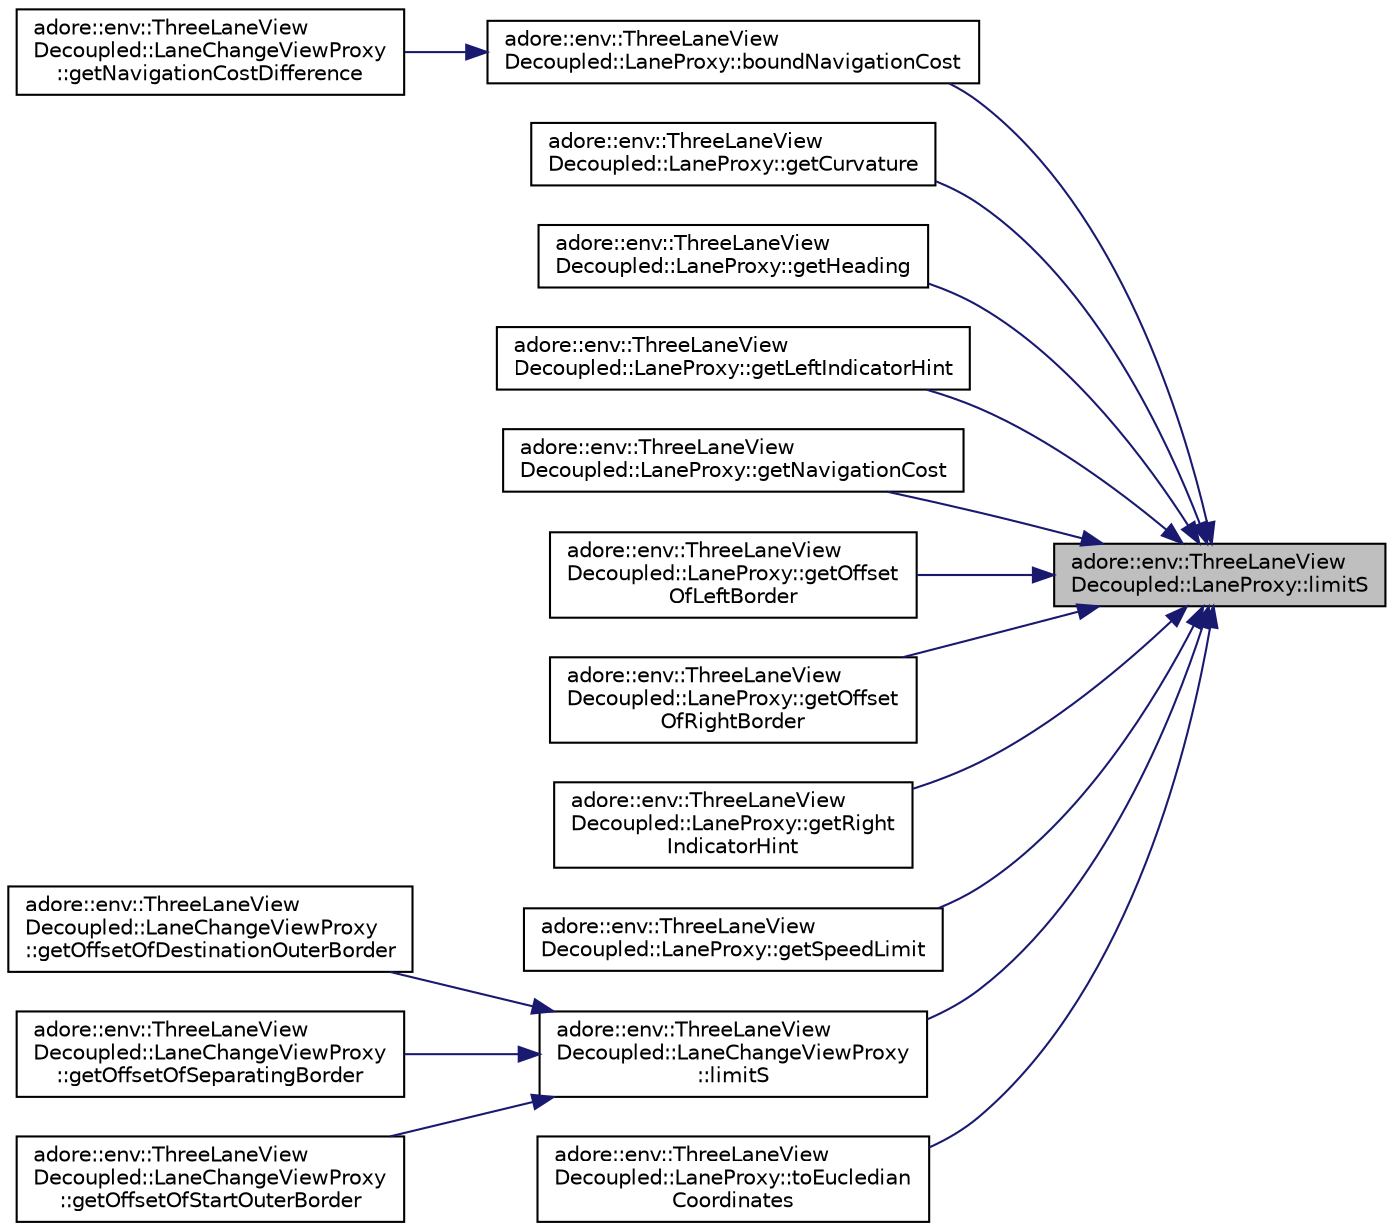 digraph "adore::env::ThreeLaneViewDecoupled::LaneProxy::limitS"
{
 // LATEX_PDF_SIZE
  edge [fontname="Helvetica",fontsize="10",labelfontname="Helvetica",labelfontsize="10"];
  node [fontname="Helvetica",fontsize="10",shape=record];
  rankdir="RL";
  Node1 [label="adore::env::ThreeLaneView\lDecoupled::LaneProxy::limitS",height=0.2,width=0.4,color="black", fillcolor="grey75", style="filled", fontcolor="black",tooltip=" "];
  Node1 -> Node2 [dir="back",color="midnightblue",fontsize="10",style="solid",fontname="Helvetica"];
  Node2 [label="adore::env::ThreeLaneView\lDecoupled::LaneProxy::boundNavigationCost",height=0.2,width=0.4,color="black", fillcolor="white", style="filled",URL="$classadore_1_1env_1_1ThreeLaneViewDecoupled_1_1LaneProxy.html#a900a5c5ef8b73e148b2f55933fbd2b07",tooltip=" "];
  Node2 -> Node3 [dir="back",color="midnightblue",fontsize="10",style="solid",fontname="Helvetica"];
  Node3 [label="adore::env::ThreeLaneView\lDecoupled::LaneChangeViewProxy\l::getNavigationCostDifference",height=0.2,width=0.4,color="black", fillcolor="white", style="filled",URL="$classadore_1_1env_1_1ThreeLaneViewDecoupled_1_1LaneChangeViewProxy.html#a3298c6260e7ffacf90723fa6175eb358",tooltip=" "];
  Node1 -> Node4 [dir="back",color="midnightblue",fontsize="10",style="solid",fontname="Helvetica"];
  Node4 [label="adore::env::ThreeLaneView\lDecoupled::LaneProxy::getCurvature",height=0.2,width=0.4,color="black", fillcolor="white", style="filled",URL="$classadore_1_1env_1_1ThreeLaneViewDecoupled_1_1LaneProxy.html#ac846e69900e67840917c12d5a376df69",tooltip=" "];
  Node1 -> Node5 [dir="back",color="midnightblue",fontsize="10",style="solid",fontname="Helvetica"];
  Node5 [label="adore::env::ThreeLaneView\lDecoupled::LaneProxy::getHeading",height=0.2,width=0.4,color="black", fillcolor="white", style="filled",URL="$classadore_1_1env_1_1ThreeLaneViewDecoupled_1_1LaneProxy.html#a320660c77a55239f27b60c6dbd82ebd4",tooltip=" "];
  Node1 -> Node6 [dir="back",color="midnightblue",fontsize="10",style="solid",fontname="Helvetica"];
  Node6 [label="adore::env::ThreeLaneView\lDecoupled::LaneProxy::getLeftIndicatorHint",height=0.2,width=0.4,color="black", fillcolor="white", style="filled",URL="$classadore_1_1env_1_1ThreeLaneViewDecoupled_1_1LaneProxy.html#af6244e8bf36d2e806012e535c8ebc953",tooltip=" "];
  Node1 -> Node7 [dir="back",color="midnightblue",fontsize="10",style="solid",fontname="Helvetica"];
  Node7 [label="adore::env::ThreeLaneView\lDecoupled::LaneProxy::getNavigationCost",height=0.2,width=0.4,color="black", fillcolor="white", style="filled",URL="$classadore_1_1env_1_1ThreeLaneViewDecoupled_1_1LaneProxy.html#abc838adc0d6dde210c3db0492942b070",tooltip=" "];
  Node1 -> Node8 [dir="back",color="midnightblue",fontsize="10",style="solid",fontname="Helvetica"];
  Node8 [label="adore::env::ThreeLaneView\lDecoupled::LaneProxy::getOffset\lOfLeftBorder",height=0.2,width=0.4,color="black", fillcolor="white", style="filled",URL="$classadore_1_1env_1_1ThreeLaneViewDecoupled_1_1LaneProxy.html#a14885cd728345ad11c91a64f619a11d3",tooltip=" "];
  Node1 -> Node9 [dir="back",color="midnightblue",fontsize="10",style="solid",fontname="Helvetica"];
  Node9 [label="adore::env::ThreeLaneView\lDecoupled::LaneProxy::getOffset\lOfRightBorder",height=0.2,width=0.4,color="black", fillcolor="white", style="filled",URL="$classadore_1_1env_1_1ThreeLaneViewDecoupled_1_1LaneProxy.html#a796f90d5593bbfdc762253e2c4bec22f",tooltip=" "];
  Node1 -> Node10 [dir="back",color="midnightblue",fontsize="10",style="solid",fontname="Helvetica"];
  Node10 [label="adore::env::ThreeLaneView\lDecoupled::LaneProxy::getRight\lIndicatorHint",height=0.2,width=0.4,color="black", fillcolor="white", style="filled",URL="$classadore_1_1env_1_1ThreeLaneViewDecoupled_1_1LaneProxy.html#a9463d15becfc71dad565ba698ad57388",tooltip=" "];
  Node1 -> Node11 [dir="back",color="midnightblue",fontsize="10",style="solid",fontname="Helvetica"];
  Node11 [label="adore::env::ThreeLaneView\lDecoupled::LaneProxy::getSpeedLimit",height=0.2,width=0.4,color="black", fillcolor="white", style="filled",URL="$classadore_1_1env_1_1ThreeLaneViewDecoupled_1_1LaneProxy.html#a900c2af97658fe0c2ec5b286c61d2cc5",tooltip=" "];
  Node1 -> Node12 [dir="back",color="midnightblue",fontsize="10",style="solid",fontname="Helvetica"];
  Node12 [label="adore::env::ThreeLaneView\lDecoupled::LaneChangeViewProxy\l::limitS",height=0.2,width=0.4,color="black", fillcolor="white", style="filled",URL="$classadore_1_1env_1_1ThreeLaneViewDecoupled_1_1LaneChangeViewProxy.html#aa3e6e665cd423e60f5bd44d7ae7278a4",tooltip=" "];
  Node12 -> Node13 [dir="back",color="midnightblue",fontsize="10",style="solid",fontname="Helvetica"];
  Node13 [label="adore::env::ThreeLaneView\lDecoupled::LaneChangeViewProxy\l::getOffsetOfDestinationOuterBorder",height=0.2,width=0.4,color="black", fillcolor="white", style="filled",URL="$classadore_1_1env_1_1ThreeLaneViewDecoupled_1_1LaneChangeViewProxy.html#ac1db212e73d889fcdce37f234fcb7729",tooltip=" "];
  Node12 -> Node14 [dir="back",color="midnightblue",fontsize="10",style="solid",fontname="Helvetica"];
  Node14 [label="adore::env::ThreeLaneView\lDecoupled::LaneChangeViewProxy\l::getOffsetOfSeparatingBorder",height=0.2,width=0.4,color="black", fillcolor="white", style="filled",URL="$classadore_1_1env_1_1ThreeLaneViewDecoupled_1_1LaneChangeViewProxy.html#a563d5e746be78c291a5f94cfd0dbd1c6",tooltip=" "];
  Node12 -> Node15 [dir="back",color="midnightblue",fontsize="10",style="solid",fontname="Helvetica"];
  Node15 [label="adore::env::ThreeLaneView\lDecoupled::LaneChangeViewProxy\l::getOffsetOfStartOuterBorder",height=0.2,width=0.4,color="black", fillcolor="white", style="filled",URL="$classadore_1_1env_1_1ThreeLaneViewDecoupled_1_1LaneChangeViewProxy.html#a83b244496f517adf57d55314517d86b5",tooltip=" "];
  Node1 -> Node16 [dir="back",color="midnightblue",fontsize="10",style="solid",fontname="Helvetica"];
  Node16 [label="adore::env::ThreeLaneView\lDecoupled::LaneProxy::toEucledian\lCoordinates",height=0.2,width=0.4,color="black", fillcolor="white", style="filled",URL="$classadore_1_1env_1_1ThreeLaneViewDecoupled_1_1LaneProxy.html#a04f9a5724139796d6359f9c9d4ca60ba",tooltip=" "];
}
